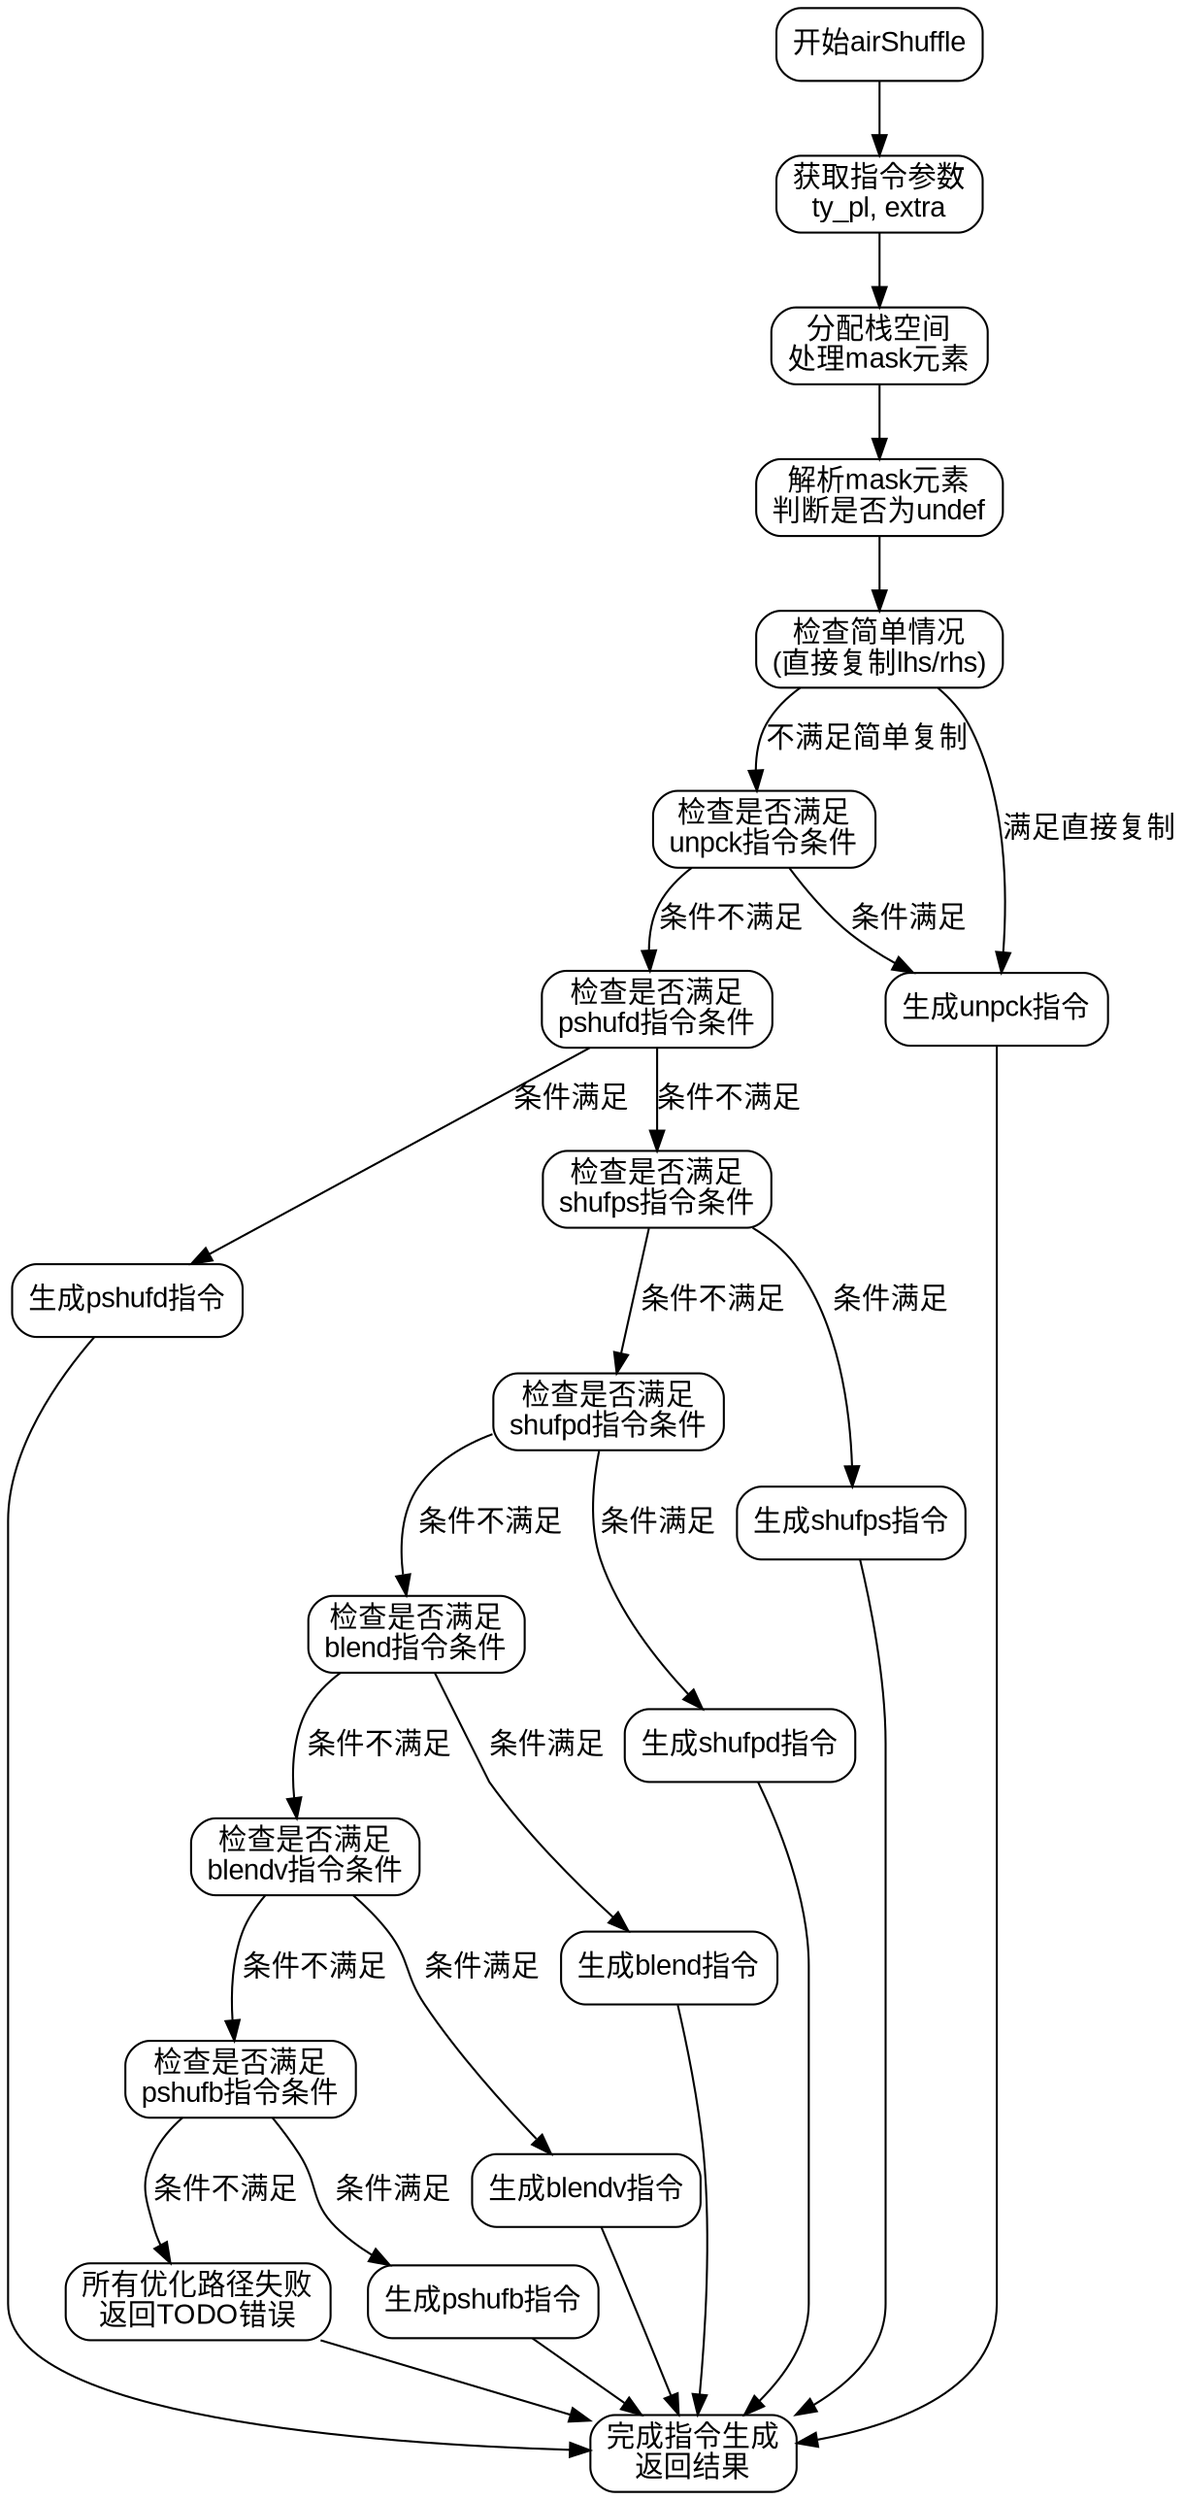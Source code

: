 
digraph airShuffle {
    node [shape=rectangle, style="rounded", fontname="Arial"];
    edge [fontname="Arial"];

    start [label="开始airShuffle"];
    get_params [label="获取指令参数\nty_pl, extra"];
    alloc_stack [label="分配栈空间\n处理mask元素"];
    analyze_mask [label="解析mask元素\n判断是否为undef"];
    check_simple_cases [label="检查简单情况\n(直接复制lhs/rhs)"];

    check_unpck [label="检查是否满足\nunpck指令条件"];
    gen_unpck [label="生成unpck指令"];

    check_pshufd [label="检查是否满足\npshufd指令条件"];
    gen_pshufd [label="生成pshufd指令"];

    check_shufps [label="检查是否满足\nshufps指令条件"];
    gen_shufps [label="生成shufps指令"];

    check_shufpd [label="检查是否满足\nshufpd指令条件"];
    gen_shufpd [label="生成shufpd指令"];

    check_blend [label="检查是否满足\nblend指令条件"];
    gen_blend [label="生成blend指令"];

    check_blendv [label="检查是否满足\nblendv指令条件"];
    gen_blendv [label="生成blendv指令"];

    check_pshufb [label="检查是否满足\npshufb指令条件"];
    gen_pshufb [label="生成pshufb指令"];

    fallback [label="所有优化路径失败\n返回TODO错误"];
    finish [label="完成指令生成\n返回结果"];

    start -> get_params -> alloc_stack -> analyze_mask -> check_simple_cases;

    check_simple_cases -> check_unpck [label="不满足简单复制"];
    check_simple_cases -> gen_unpck [label="满足直接复制"];

    check_unpck -> gen_unpck [label="条件满足"];
    check_unpck -> check_pshufd [label="条件不满足"];

    check_pshufd -> gen_pshufd [label="条件满足"];
    check_pshufd -> check_shufps [label="条件不满足"];

    check_shufps -> gen_shufps [label="条件满足"];
    check_shufps -> check_shufpd [label="条件不满足"];

    check_shufpd -> gen_shufpd [label="条件满足"];
    check_shufpd -> check_blend [label="条件不满足"];

    check_blend -> gen_blend [label="条件满足"];
    check_blend -> check_blendv [label="条件不满足"];

    check_blendv -> gen_blendv [label="条件满足"];
    check_blendv -> check_pshufb [label="条件不满足"];

    check_pshufb -> gen_pshufb [label="条件满足"];
    check_pshufb -> fallback [label="条件不满足"];

    gen_unpck -> finish;
    gen_pshufd -> finish;
    gen_shufps -> finish;
    gen_shufpd -> finish;
    gen_blend -> finish;
    gen_blendv -> finish;
    gen_pshufb -> finish;
    fallback -> finish;
}
